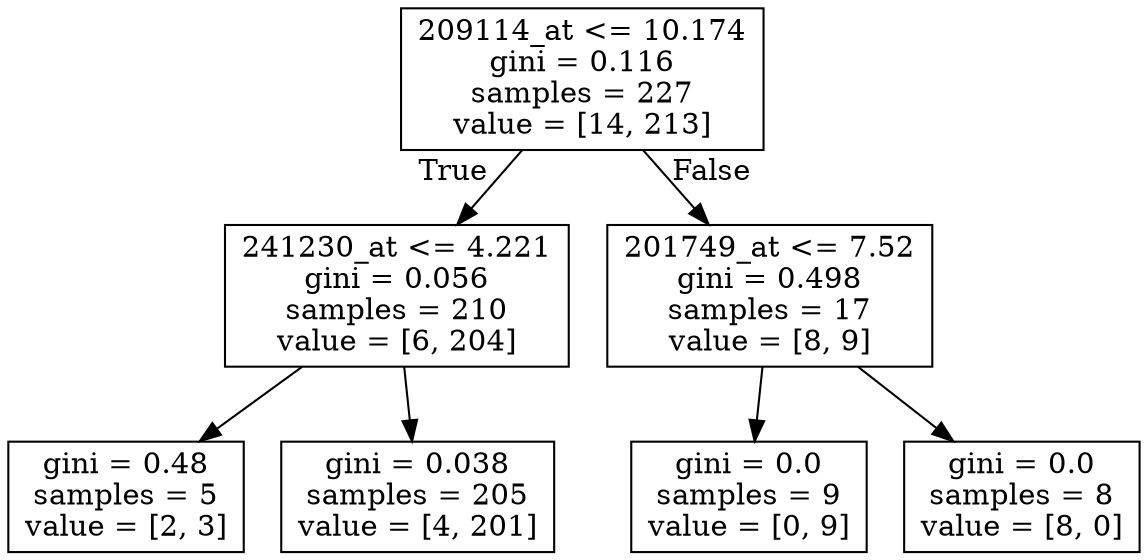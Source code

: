 digraph Tree {
node [shape=box] ;
0 [label="209114_at <= 10.174\ngini = 0.116\nsamples = 227\nvalue = [14, 213]"] ;
1 [label="241230_at <= 4.221\ngini = 0.056\nsamples = 210\nvalue = [6, 204]"] ;
0 -> 1 [labeldistance=2.5, labelangle=45, headlabel="True"] ;
2 [label="gini = 0.48\nsamples = 5\nvalue = [2, 3]"] ;
1 -> 2 ;
3 [label="gini = 0.038\nsamples = 205\nvalue = [4, 201]"] ;
1 -> 3 ;
4 [label="201749_at <= 7.52\ngini = 0.498\nsamples = 17\nvalue = [8, 9]"] ;
0 -> 4 [labeldistance=2.5, labelangle=-45, headlabel="False"] ;
5 [label="gini = 0.0\nsamples = 9\nvalue = [0, 9]"] ;
4 -> 5 ;
6 [label="gini = 0.0\nsamples = 8\nvalue = [8, 0]"] ;
4 -> 6 ;
}
